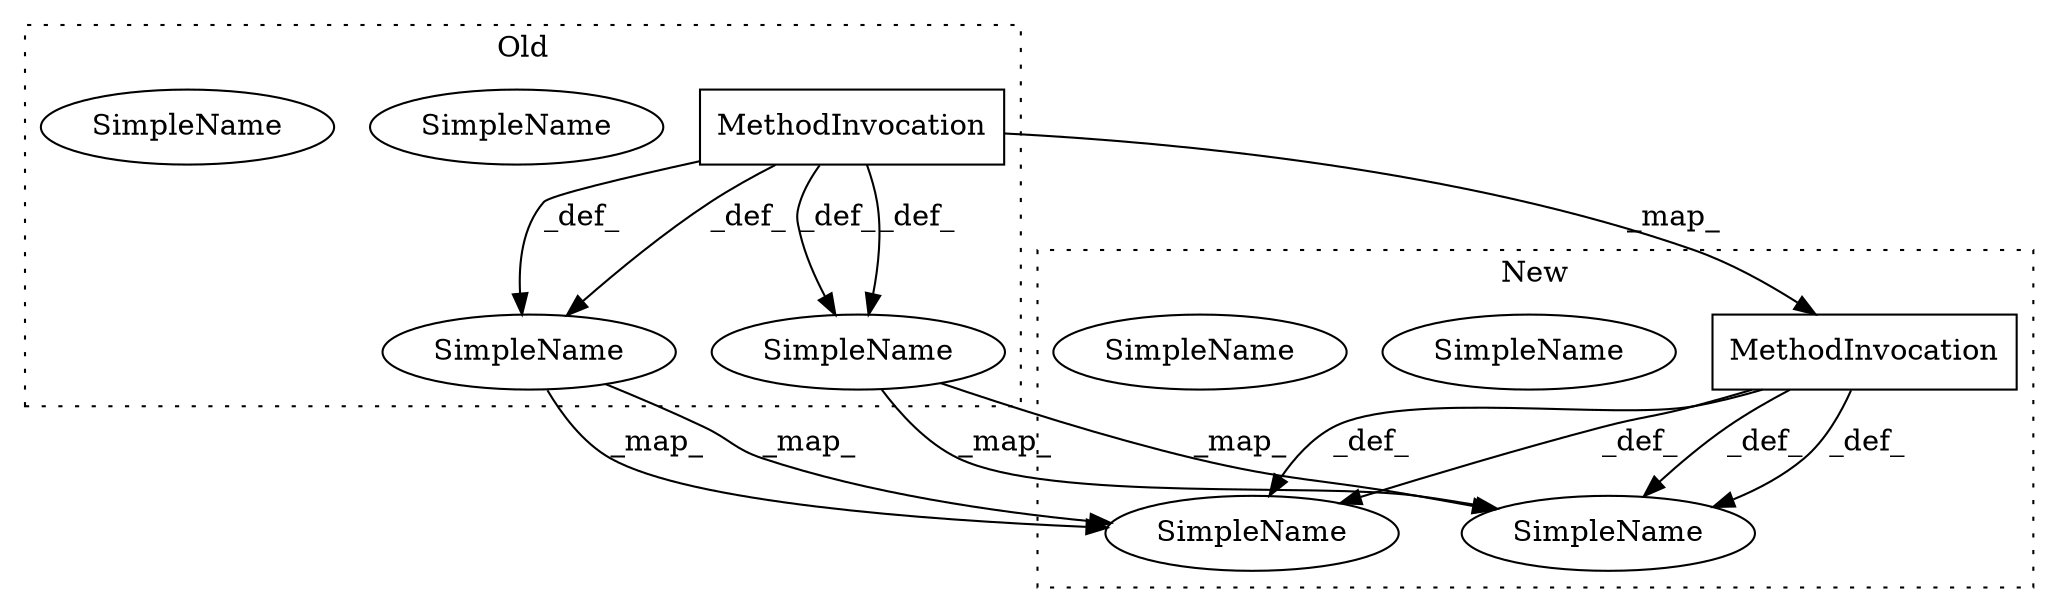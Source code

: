 digraph G {
subgraph cluster0 {
2 [label="MethodInvocation" a="32" s="21726,21745" l="6,1" shape="box"];
5 [label="SimpleName" a="42" s="22277" l="5" shape="ellipse"];
6 [label="SimpleName" a="42" s="21979" l="5" shape="ellipse"];
7 [label="SimpleName" a="42" s="21979" l="5" shape="ellipse"];
9 [label="SimpleName" a="42" s="22277" l="5" shape="ellipse"];
label = "Old";
style="dotted";
}
subgraph cluster1 {
1 [label="MethodInvocation" a="32" s="21539,21558" l="6,1" shape="box"];
3 [label="SimpleName" a="42" s="21766" l="5" shape="ellipse"];
4 [label="SimpleName" a="42" s="21766" l="5" shape="ellipse"];
8 [label="SimpleName" a="42" s="22064" l="5" shape="ellipse"];
10 [label="SimpleName" a="42" s="22064" l="5" shape="ellipse"];
label = "New";
style="dotted";
}
1 -> 4 [label="_def_"];
1 -> 4 [label="_def_"];
1 -> 10 [label="_def_"];
1 -> 10 [label="_def_"];
2 -> 5 [label="_def_"];
2 -> 1 [label="_map_"];
2 -> 5 [label="_def_"];
2 -> 7 [label="_def_"];
2 -> 7 [label="_def_"];
5 -> 10 [label="_map_"];
5 -> 10 [label="_map_"];
7 -> 4 [label="_map_"];
7 -> 4 [label="_map_"];
}